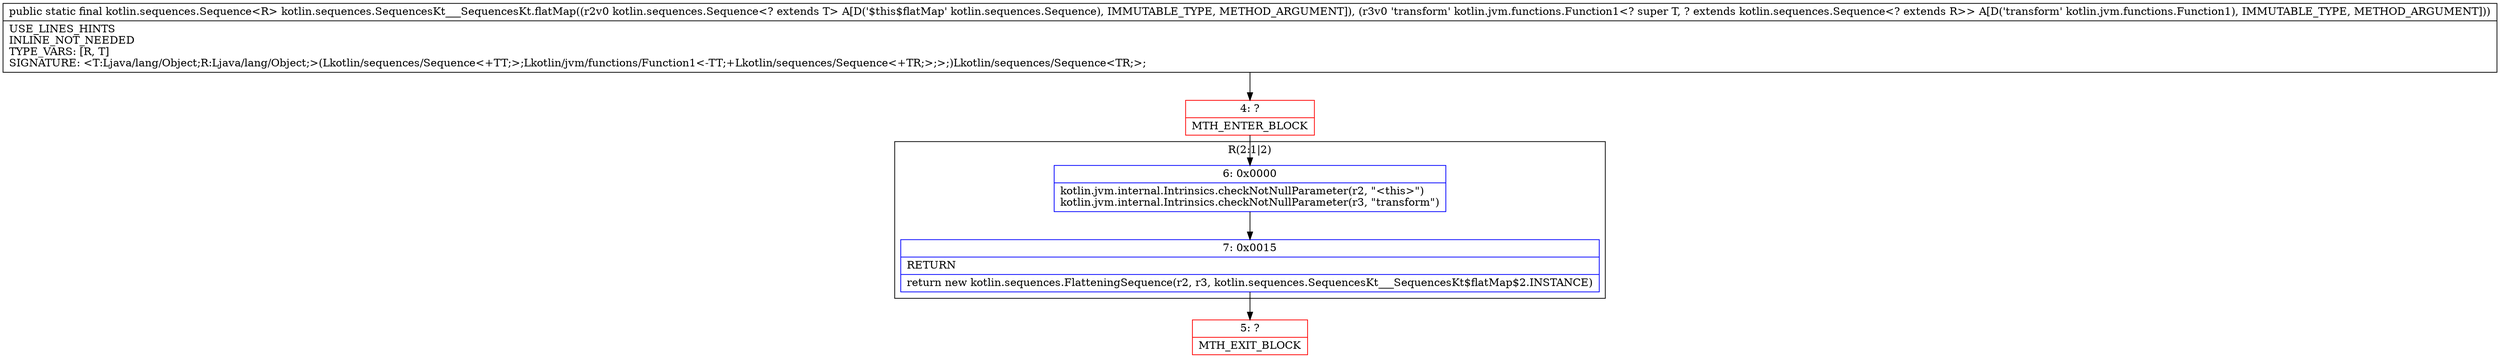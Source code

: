 digraph "CFG forkotlin.sequences.SequencesKt___SequencesKt.flatMap(Lkotlin\/sequences\/Sequence;Lkotlin\/jvm\/functions\/Function1;)Lkotlin\/sequences\/Sequence;" {
subgraph cluster_Region_589315583 {
label = "R(2:1|2)";
node [shape=record,color=blue];
Node_6 [shape=record,label="{6\:\ 0x0000|kotlin.jvm.internal.Intrinsics.checkNotNullParameter(r2, \"\<this\>\")\lkotlin.jvm.internal.Intrinsics.checkNotNullParameter(r3, \"transform\")\l}"];
Node_7 [shape=record,label="{7\:\ 0x0015|RETURN\l|return new kotlin.sequences.FlatteningSequence(r2, r3, kotlin.sequences.SequencesKt___SequencesKt$flatMap$2.INSTANCE)\l}"];
}
Node_4 [shape=record,color=red,label="{4\:\ ?|MTH_ENTER_BLOCK\l}"];
Node_5 [shape=record,color=red,label="{5\:\ ?|MTH_EXIT_BLOCK\l}"];
MethodNode[shape=record,label="{public static final kotlin.sequences.Sequence\<R\> kotlin.sequences.SequencesKt___SequencesKt.flatMap((r2v0 kotlin.sequences.Sequence\<? extends T\> A[D('$this$flatMap' kotlin.sequences.Sequence), IMMUTABLE_TYPE, METHOD_ARGUMENT]), (r3v0 'transform' kotlin.jvm.functions.Function1\<? super T, ? extends kotlin.sequences.Sequence\<? extends R\>\> A[D('transform' kotlin.jvm.functions.Function1), IMMUTABLE_TYPE, METHOD_ARGUMENT]))  | USE_LINES_HINTS\lINLINE_NOT_NEEDED\lTYPE_VARS: [R, T]\lSIGNATURE: \<T:Ljava\/lang\/Object;R:Ljava\/lang\/Object;\>(Lkotlin\/sequences\/Sequence\<+TT;\>;Lkotlin\/jvm\/functions\/Function1\<\-TT;+Lkotlin\/sequences\/Sequence\<+TR;\>;\>;)Lkotlin\/sequences\/Sequence\<TR;\>;\l}"];
MethodNode -> Node_4;Node_6 -> Node_7;
Node_7 -> Node_5;
Node_4 -> Node_6;
}

